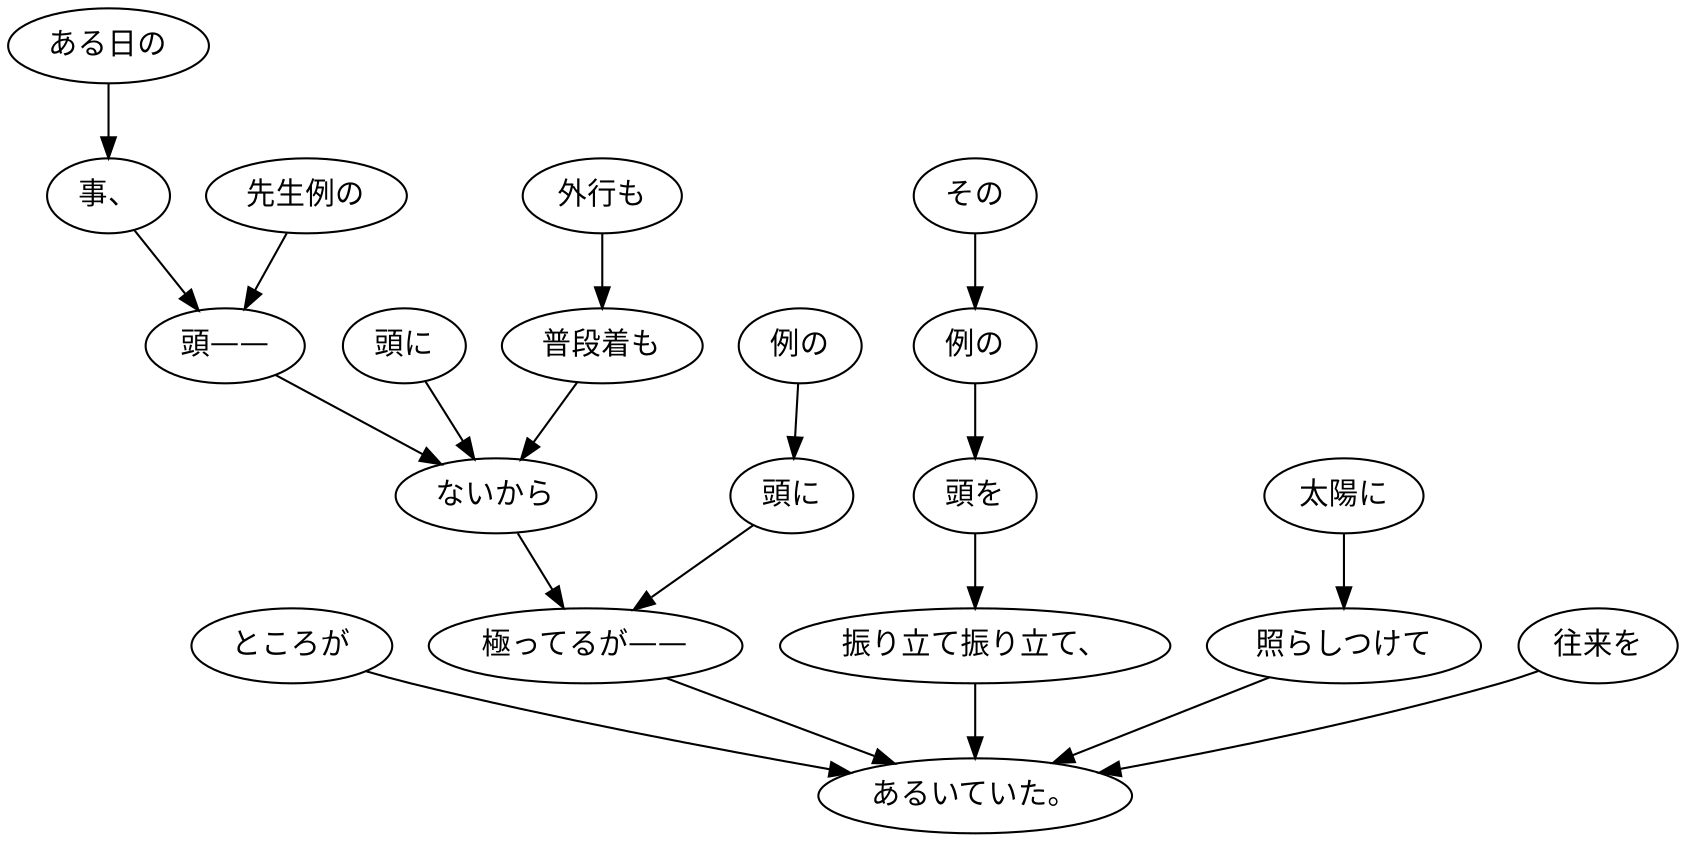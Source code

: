 digraph graph4935 {
	node0 [label="ところが"];
	node1 [label="ある日の"];
	node2 [label="事、"];
	node3 [label="先生例の"];
	node4 [label="頭——"];
	node5 [label="頭に"];
	node6 [label="外行も"];
	node7 [label="普段着も"];
	node8 [label="ないから"];
	node9 [label="例の"];
	node10 [label="頭に"];
	node11 [label="極ってるが——"];
	node12 [label="その"];
	node13 [label="例の"];
	node14 [label="頭を"];
	node15 [label="振り立て振り立て、"];
	node16 [label="太陽に"];
	node17 [label="照らしつけて"];
	node18 [label="往来を"];
	node19 [label="あるいていた。"];
	node0 -> node19;
	node1 -> node2;
	node2 -> node4;
	node3 -> node4;
	node4 -> node8;
	node5 -> node8;
	node6 -> node7;
	node7 -> node8;
	node8 -> node11;
	node9 -> node10;
	node10 -> node11;
	node11 -> node19;
	node12 -> node13;
	node13 -> node14;
	node14 -> node15;
	node15 -> node19;
	node16 -> node17;
	node17 -> node19;
	node18 -> node19;
}
